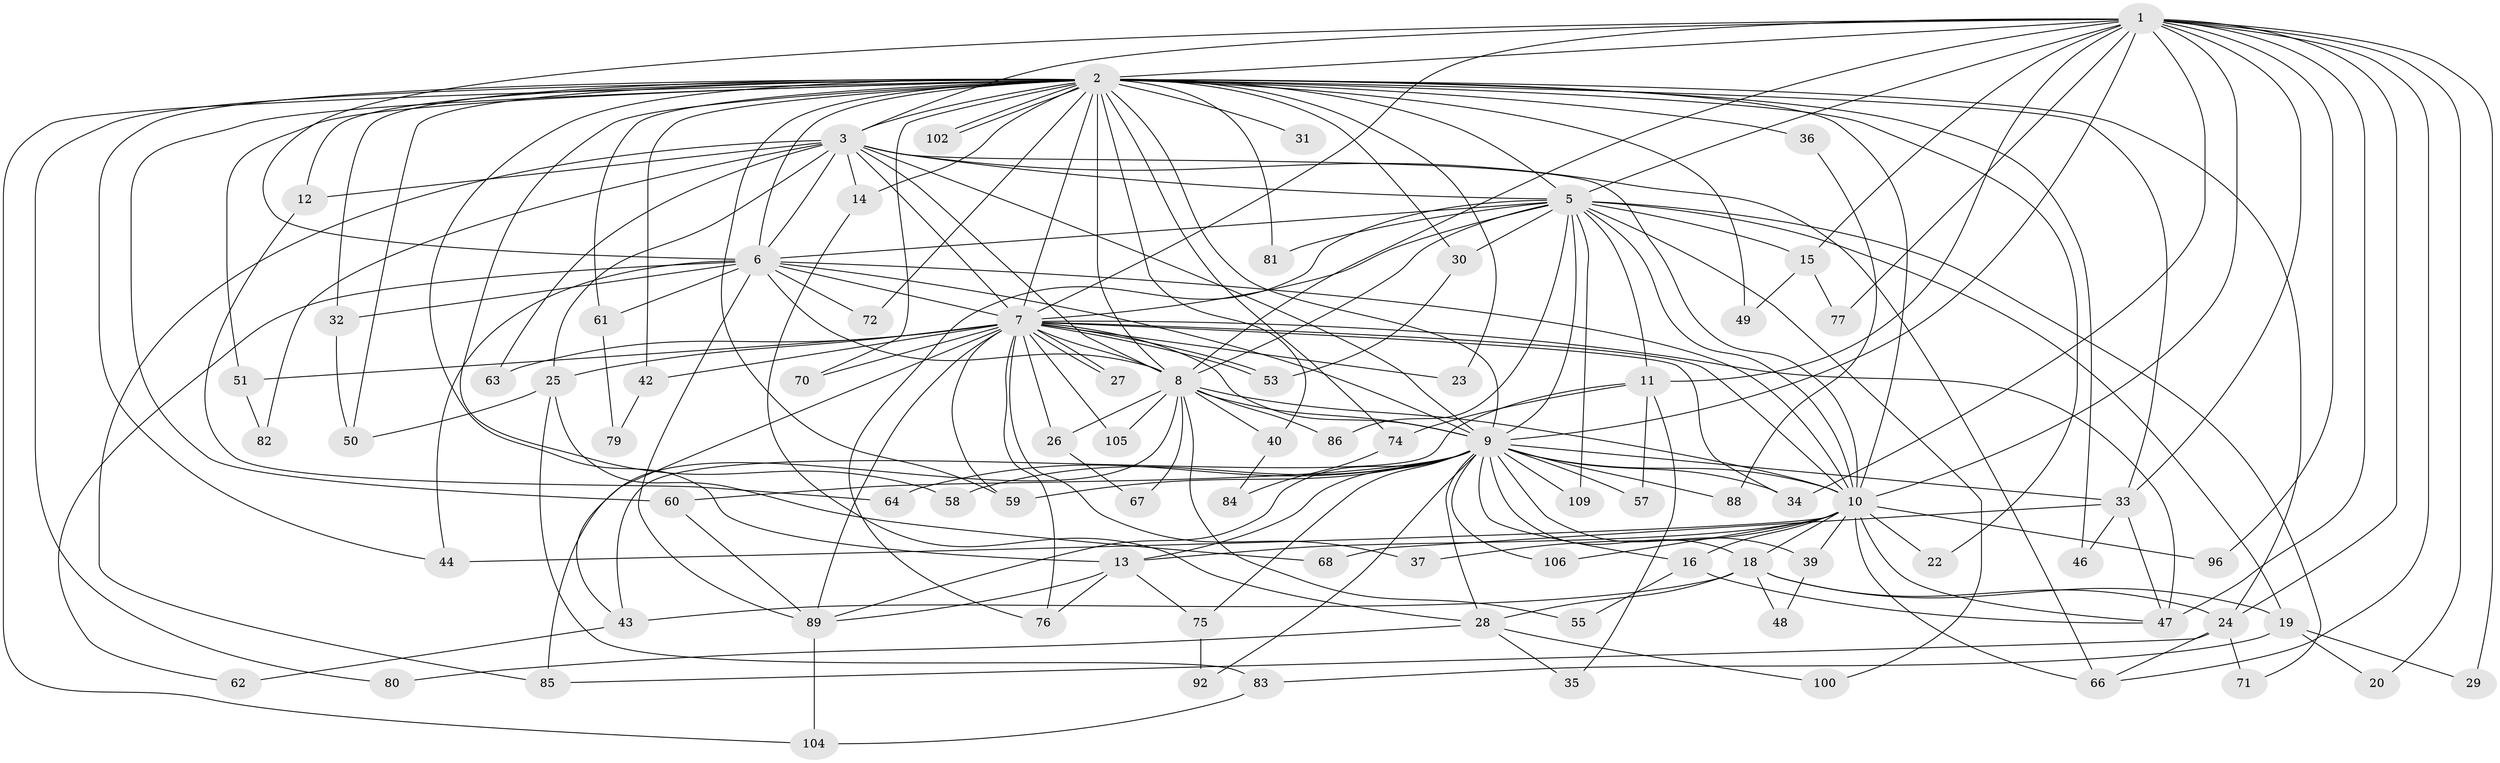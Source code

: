 // original degree distribution, {20: 0.01680672268907563, 32: 0.008403361344537815, 17: 0.008403361344537815, 25: 0.008403361344537815, 15: 0.008403361344537815, 27: 0.008403361344537815, 16: 0.008403361344537815, 29: 0.008403361344537815, 22: 0.008403361344537815, 6: 0.05042016806722689, 3: 0.2689075630252101, 4: 0.07563025210084033, 7: 0.008403361344537815, 2: 0.4957983193277311, 5: 0.01680672268907563}
// Generated by graph-tools (version 1.1) at 2025/17/03/04/25 18:17:29]
// undirected, 83 vertices, 203 edges
graph export_dot {
graph [start="1"]
  node [color=gray90,style=filled];
  1;
  2 [super="+87+4"];
  3;
  5 [super="+69+41"];
  6;
  7 [super="+56"];
  8;
  9;
  10 [super="+65"];
  11;
  12;
  13 [super="+17+78"];
  14;
  15;
  16;
  18 [super="+21"];
  19;
  20;
  22;
  23;
  24 [super="+117+114"];
  25 [super="+73"];
  26;
  27;
  28 [super="+54"];
  29;
  30;
  31;
  32;
  33 [super="+38"];
  34;
  35;
  36;
  37;
  39;
  40;
  42;
  43 [super="+45"];
  44;
  46;
  47 [super="+99+101+90"];
  48;
  49 [super="+94"];
  50;
  51;
  53 [super="+91"];
  55;
  57;
  58;
  59 [super="+108"];
  60;
  61;
  62;
  63;
  64;
  66 [super="+98"];
  67;
  68;
  70;
  71;
  72;
  74;
  75;
  76 [super="+103"];
  77;
  79;
  80;
  81;
  82;
  83;
  84;
  85 [super="+107"];
  86;
  88;
  89 [super="+111+95"];
  92;
  96;
  100;
  102;
  104 [super="+113"];
  105;
  106;
  109;
  1 -- 2 [weight=2];
  1 -- 3;
  1 -- 5;
  1 -- 6;
  1 -- 7;
  1 -- 8;
  1 -- 9;
  1 -- 10;
  1 -- 11;
  1 -- 15;
  1 -- 20;
  1 -- 29;
  1 -- 33;
  1 -- 34;
  1 -- 66;
  1 -- 77;
  1 -- 96;
  1 -- 24;
  1 -- 47;
  2 -- 3 [weight=3];
  2 -- 5 [weight=3];
  2 -- 6 [weight=2];
  2 -- 7 [weight=3];
  2 -- 8 [weight=2];
  2 -- 9 [weight=3];
  2 -- 10 [weight=3];
  2 -- 12;
  2 -- 14;
  2 -- 24;
  2 -- 30;
  2 -- 31 [weight=2];
  2 -- 33;
  2 -- 36 [weight=2];
  2 -- 40;
  2 -- 42;
  2 -- 49 [weight=2];
  2 -- 51;
  2 -- 59;
  2 -- 61;
  2 -- 74;
  2 -- 80;
  2 -- 81;
  2 -- 102;
  2 -- 102;
  2 -- 104;
  2 -- 70;
  2 -- 72;
  2 -- 13 [weight=2];
  2 -- 22;
  2 -- 23;
  2 -- 32;
  2 -- 44;
  2 -- 46;
  2 -- 50;
  2 -- 58;
  2 -- 60;
  3 -- 5;
  3 -- 6;
  3 -- 7;
  3 -- 8;
  3 -- 9;
  3 -- 10;
  3 -- 12;
  3 -- 14;
  3 -- 25;
  3 -- 63;
  3 -- 66;
  3 -- 82;
  3 -- 85;
  5 -- 6;
  5 -- 7;
  5 -- 8;
  5 -- 9 [weight=2];
  5 -- 10 [weight=3];
  5 -- 11;
  5 -- 15;
  5 -- 19;
  5 -- 30;
  5 -- 71;
  5 -- 76;
  5 -- 81;
  5 -- 100;
  5 -- 86;
  5 -- 109;
  6 -- 7;
  6 -- 8;
  6 -- 9;
  6 -- 10;
  6 -- 32;
  6 -- 44;
  6 -- 61;
  6 -- 62;
  6 -- 72;
  6 -- 89;
  7 -- 8;
  7 -- 9;
  7 -- 10;
  7 -- 23;
  7 -- 25;
  7 -- 26;
  7 -- 27;
  7 -- 27;
  7 -- 37;
  7 -- 42;
  7 -- 43;
  7 -- 47 [weight=3];
  7 -- 51;
  7 -- 53;
  7 -- 53;
  7 -- 63;
  7 -- 70;
  7 -- 76;
  7 -- 105;
  7 -- 34;
  7 -- 59;
  7 -- 89;
  8 -- 9;
  8 -- 10;
  8 -- 26;
  8 -- 40;
  8 -- 55;
  8 -- 67;
  8 -- 85;
  8 -- 86;
  8 -- 105;
  9 -- 10;
  9 -- 16;
  9 -- 18;
  9 -- 34;
  9 -- 39;
  9 -- 57;
  9 -- 58;
  9 -- 60;
  9 -- 64;
  9 -- 75;
  9 -- 88;
  9 -- 89;
  9 -- 92;
  9 -- 106;
  9 -- 109;
  9 -- 33;
  9 -- 28;
  9 -- 59;
  9 -- 13;
  10 -- 13;
  10 -- 16;
  10 -- 18;
  10 -- 22;
  10 -- 37;
  10 -- 39;
  10 -- 44;
  10 -- 96;
  10 -- 106;
  10 -- 47;
  10 -- 66;
  11 -- 35;
  11 -- 57;
  11 -- 74;
  11 -- 43;
  12 -- 64;
  13 -- 75;
  13 -- 76;
  13 -- 89;
  14 -- 28;
  15 -- 49;
  15 -- 77;
  16 -- 55;
  16 -- 47;
  18 -- 19 [weight=2];
  18 -- 28;
  18 -- 43;
  18 -- 48;
  18 -- 24;
  19 -- 20;
  19 -- 29;
  19 -- 83;
  24 -- 71;
  24 -- 85;
  24 -- 66;
  25 -- 68;
  25 -- 50;
  25 -- 83;
  26 -- 67;
  28 -- 35;
  28 -- 80;
  28 -- 100;
  30 -- 53;
  32 -- 50;
  33 -- 47;
  33 -- 68;
  33 -- 46;
  36 -- 88;
  39 -- 48;
  40 -- 84;
  42 -- 79;
  43 -- 62;
  51 -- 82;
  60 -- 89;
  61 -- 79;
  74 -- 84;
  75 -- 92;
  83 -- 104;
  89 -- 104;
}
